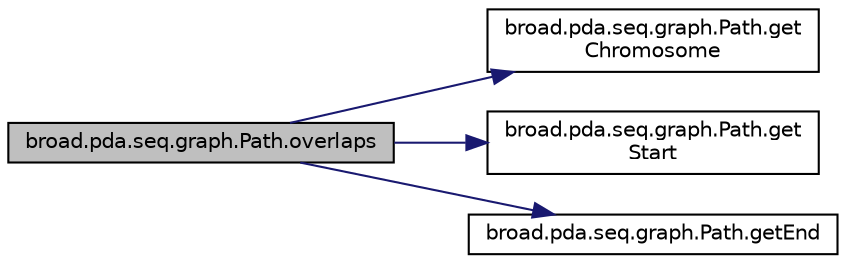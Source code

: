 digraph "broad.pda.seq.graph.Path.overlaps"
{
  edge [fontname="Helvetica",fontsize="10",labelfontname="Helvetica",labelfontsize="10"];
  node [fontname="Helvetica",fontsize="10",shape=record];
  rankdir="LR";
  Node1 [label="broad.pda.seq.graph.Path.overlaps",height=0.2,width=0.4,color="black", fillcolor="grey75", style="filled" fontcolor="black"];
  Node1 -> Node2 [color="midnightblue",fontsize="10",style="solid"];
  Node2 [label="broad.pda.seq.graph.Path.get\lChromosome",height=0.2,width=0.4,color="black", fillcolor="white", style="filled",URL="$classbroad_1_1pda_1_1seq_1_1graph_1_1_path.html#a00cd44d8c338e3e487e678d2858024f5"];
  Node1 -> Node3 [color="midnightblue",fontsize="10",style="solid"];
  Node3 [label="broad.pda.seq.graph.Path.get\lStart",height=0.2,width=0.4,color="black", fillcolor="white", style="filled",URL="$classbroad_1_1pda_1_1seq_1_1graph_1_1_path.html#ac65fac25077ec4dba79daa2fc9ad5682"];
  Node1 -> Node4 [color="midnightblue",fontsize="10",style="solid"];
  Node4 [label="broad.pda.seq.graph.Path.getEnd",height=0.2,width=0.4,color="black", fillcolor="white", style="filled",URL="$classbroad_1_1pda_1_1seq_1_1graph_1_1_path.html#a653aaa69bcea0d35aeba7c92d9a68bb5"];
}
